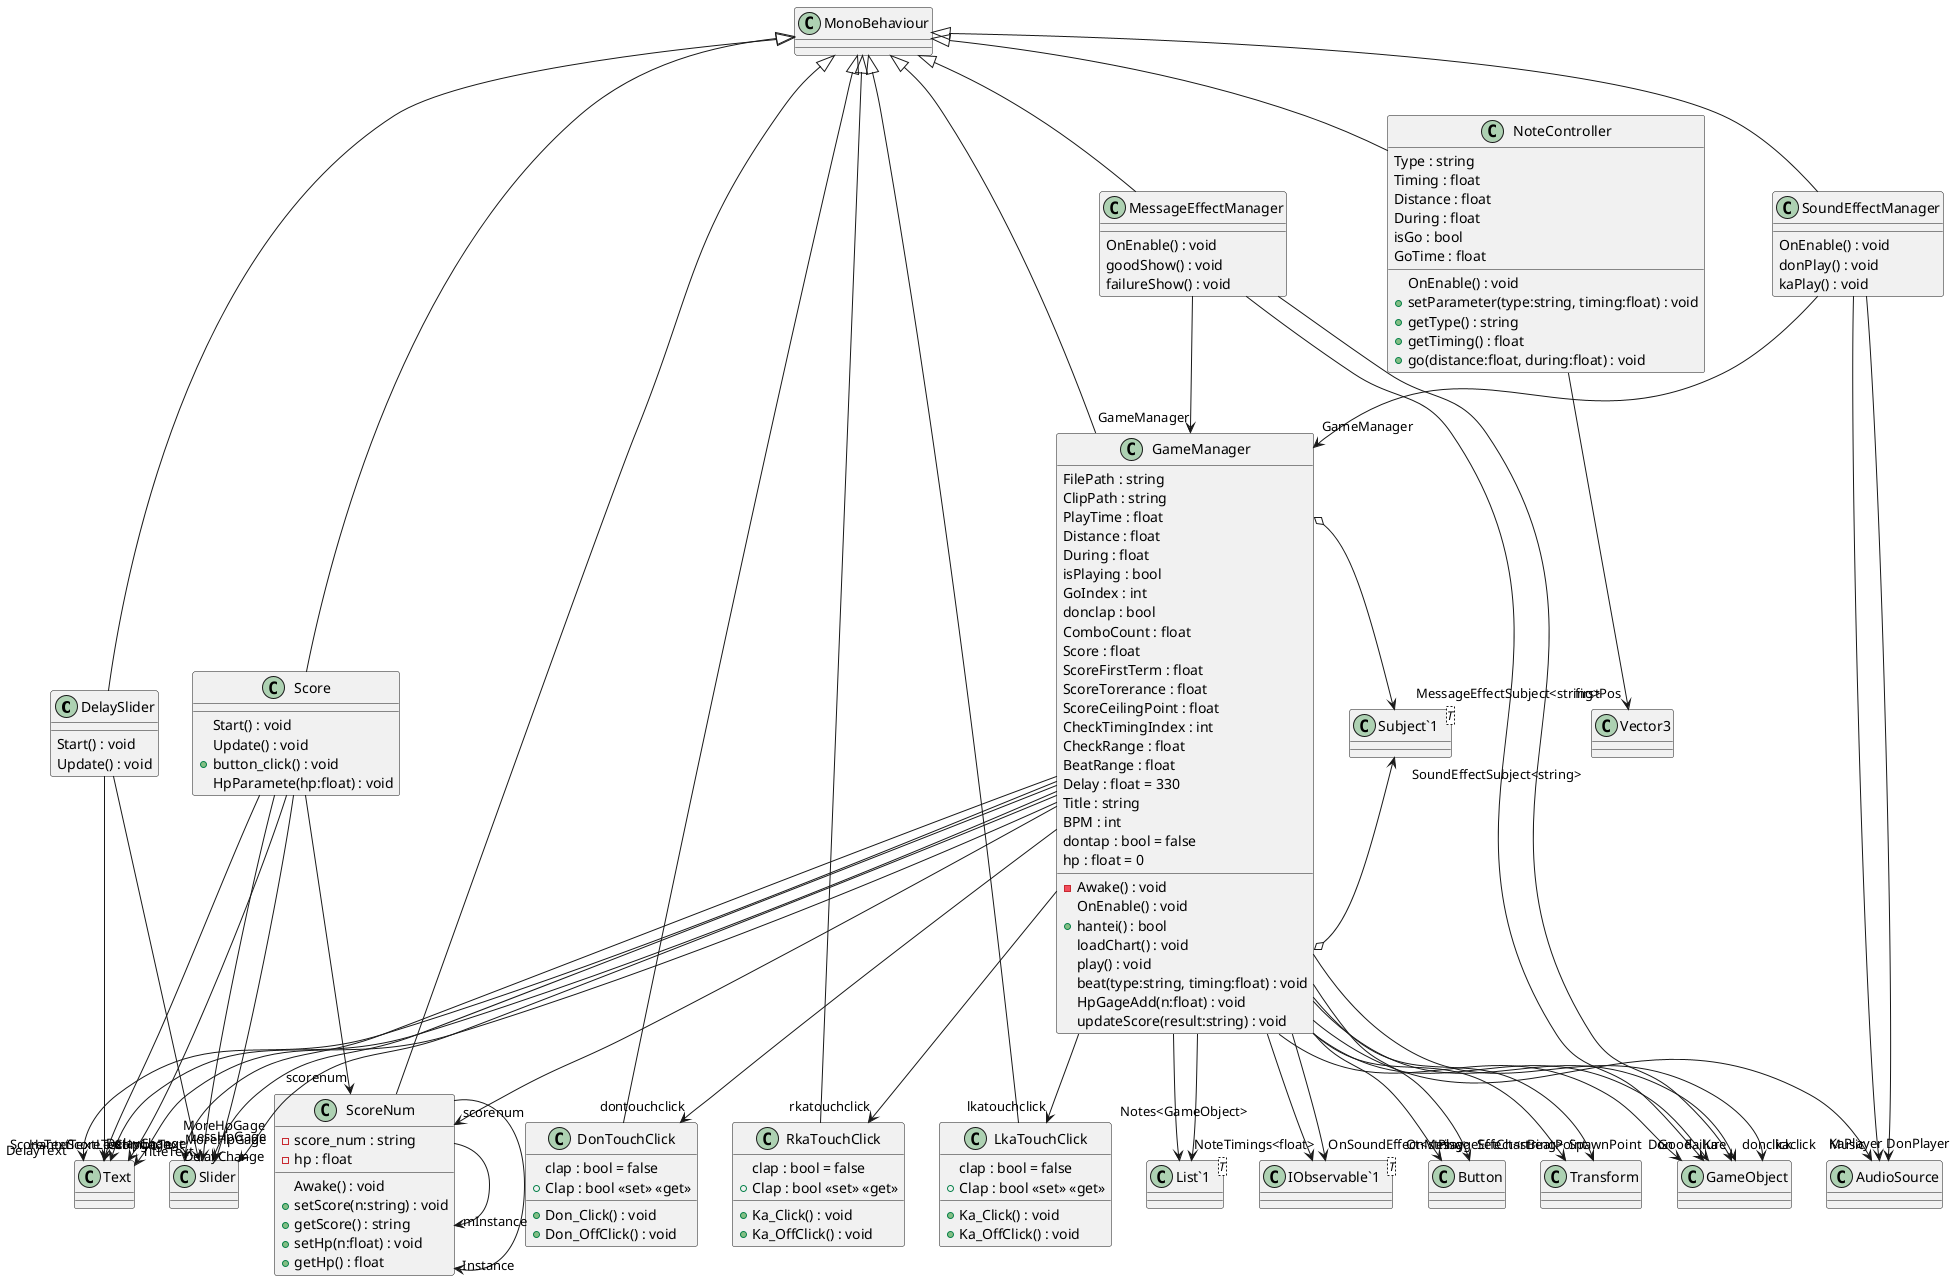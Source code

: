 @startuml
class DelaySlider {
    Start() : void
    Update() : void
}
MonoBehaviour <|-- DelaySlider
DelaySlider --> "DelayChange" Slider
DelaySlider --> "DelayText" Text
class DonTouchClick {
    clap : bool = false
    + Clap : bool <<set>> <<get>>
    + Don_Click() : void
    + Don_OffClick() : void
}
MonoBehaviour <|-- DonTouchClick
class GameManager {
    FilePath : string
    ClipPath : string
    PlayTime : float
    Distance : float
    During : float
    isPlaying : bool
    GoIndex : int
    donclap : bool
    ComboCount : float
    Score : float
    ScoreFirstTerm : float
    ScoreTorerance : float
    ScoreCeilingPoint : float
    CheckTimingIndex : int
    CheckRange : float
    BeatRange : float
    Delay : float = 330
    Title : string
    BPM : int
    - Awake() : void
    OnEnable() : void
    dontap : bool = false
    + hantei() : bool
    loadChart() : void
    play() : void
    beat(type:string, timing:float) : void
    hp : float = 0
    HpGageAdd(n:float) : void
    updateScore(result:string) : void
}
class "List`1"<T> {
}
class "Subject`1"<T> {
}
class "IObservable`1"<T> {
}
MonoBehaviour <|-- GameManager
GameManager --> "Play" Button
GameManager --> "SetChart" Button
GameManager --> "Don" GameObject
GameManager --> "Ka" GameObject
GameManager --> "SpawnPoint" Transform
GameManager --> "BeatPoint" Transform
GameManager --> "ScoreText" Text
GameManager --> "ComboText" Text
GameManager --> "TitleText" Text
GameManager --> "LessHpgage" Slider
GameManager --> "MoreHpGage" Slider
GameManager --> "DelayChange" Slider
GameManager --> "Music" AudioSource
GameManager --> "NoteTimings<float>" "List`1"
GameManager --> "donclick" GameObject
GameManager --> "kaclick" GameObject
GameManager --> "dontouchclick" DonTouchClick
GameManager --> "rkatouchclick" RkaTouchClick
GameManager --> "lkatouchclick" LkaTouchClick
GameManager --> "scorenum" ScoreNum
GameManager --> "Notes<GameObject>" "List`1"
GameManager o-> "SoundEffectSubject<string>" "Subject`1"
GameManager --> "OnSoundEffect<string>" "IObservable`1"
GameManager o-> "MessageEffectSubject<string>" "Subject`1"
GameManager --> "OnMessageEffect<string>" "IObservable`1"
class LkaTouchClick {
    clap : bool = false
    + Clap : bool <<set>> <<get>>
    + Ka_Click() : void
    + Ka_OffClick() : void
}
MonoBehaviour <|-- LkaTouchClick
class MessageEffectManager {
    OnEnable() : void
    goodShow() : void
    failureShow() : void
}
MonoBehaviour <|-- MessageEffectManager
MessageEffectManager --> "GameManager" GameManager
MessageEffectManager --> "Good" GameObject
MessageEffectManager --> "Failure" GameObject
class NoteController {
    Type : string
    Timing : float
    Distance : float
    During : float
    isGo : bool
    GoTime : float
    OnEnable() : void
    + setParameter(type:string, timing:float) : void
    + getType() : string
    + getTiming() : float
    + go(distance:float, during:float) : void
}
MonoBehaviour <|-- NoteController
NoteController --> "firstPos" Vector3
class RkaTouchClick {
    clap : bool = false
    + Clap : bool <<set>> <<get>>
    + Ka_Click() : void
    + Ka_OffClick() : void
}
MonoBehaviour <|-- RkaTouchClick
class Score {
    Start() : void
    Update() : void
    + button_click() : void
    HpParamete(hp:float) : void
}
MonoBehaviour <|-- Score
Score --> "LessHpGage" Slider
Score --> "MoreHpGage" Slider
Score --> "HanteiText" Text
Score --> "ScoreText" Text
Score --> "scorenum" ScoreNum
class ScoreNum {
    - score_num : string
    - hp : float
    Awake() : void
    + setScore(n:string) : void
    + getScore() : string
    + setHp(n:float) : void
    + getHp() : float
}
MonoBehaviour <|-- ScoreNum
ScoreNum --> "mInstance" ScoreNum
ScoreNum --> "Instance" ScoreNum
class SoundEffectManager {
    OnEnable() : void
    donPlay() : void
    kaPlay() : void
}
MonoBehaviour <|-- SoundEffectManager
SoundEffectManager --> "GameManager" GameManager
SoundEffectManager --> "DonPlayer" AudioSource
SoundEffectManager --> "KaPlayer" AudioSource
@enduml
